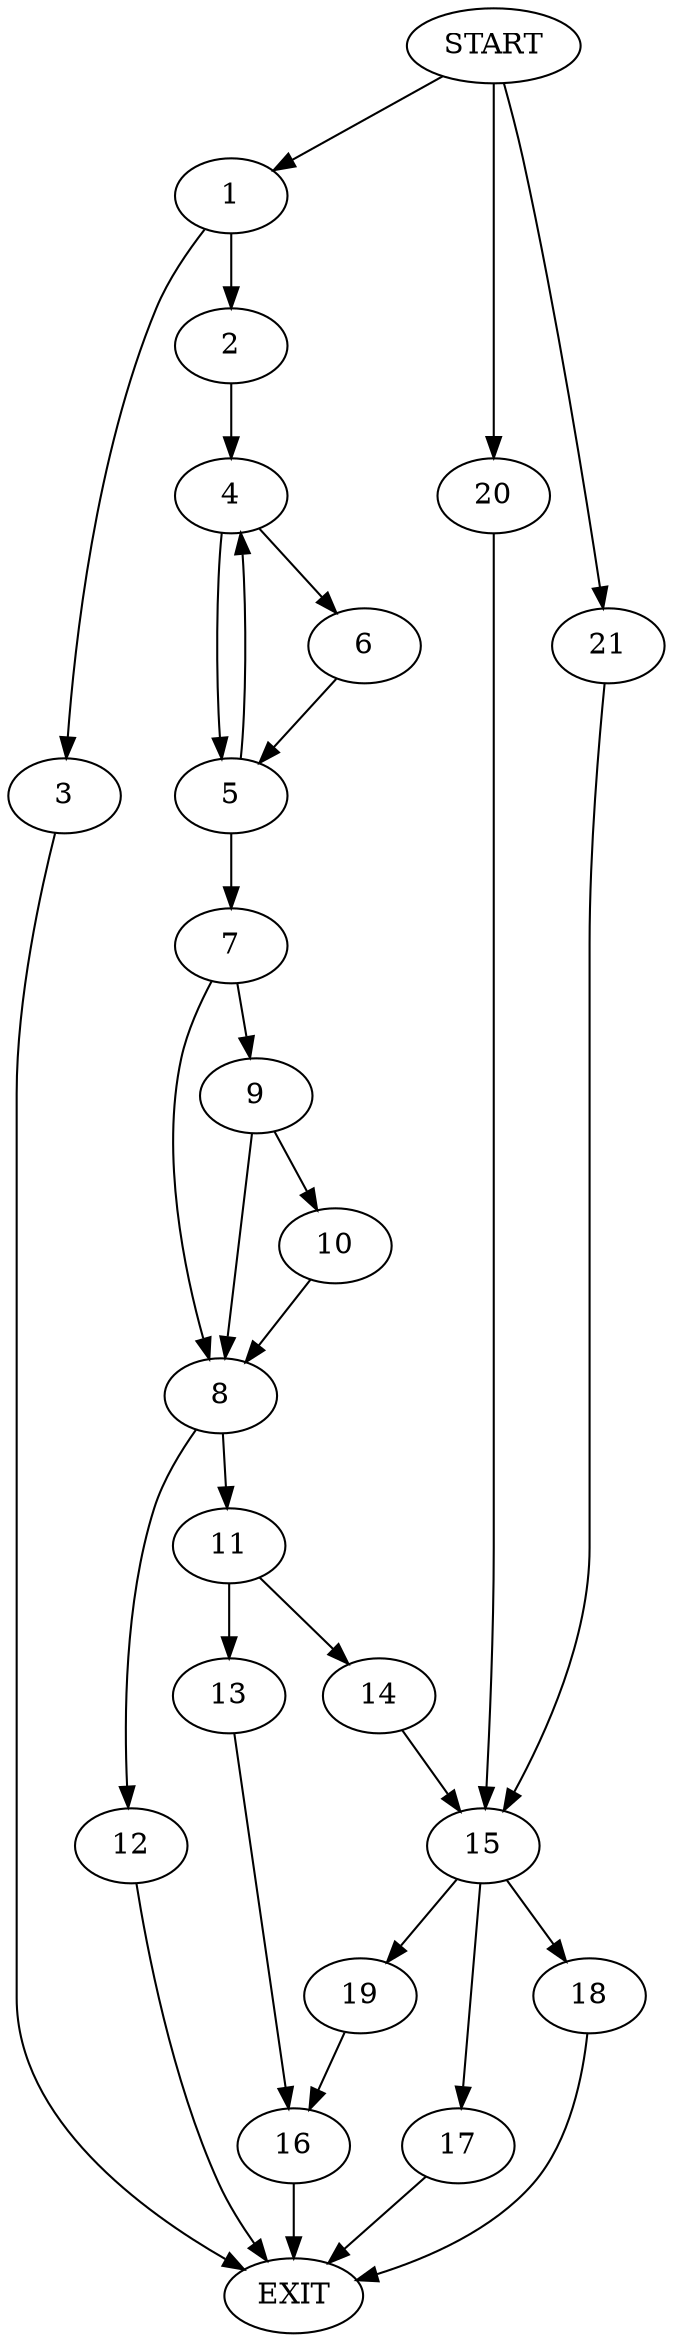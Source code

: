 digraph {
0 [label="START"]
22 [label="EXIT"]
0 -> 1
1 -> 2
1 -> 3
2 -> 4
3 -> 22
4 -> 5
4 -> 6
5 -> 4
5 -> 7
6 -> 5
7 -> 8
7 -> 9
9 -> 10
9 -> 8
8 -> 11
8 -> 12
10 -> 8
12 -> 22
11 -> 13
11 -> 14
14 -> 15
13 -> 16
15 -> 17
15 -> 18
15 -> 19
19 -> 16
16 -> 22
0 -> 20
20 -> 15
18 -> 22
0 -> 21
21 -> 15
17 -> 22
}
